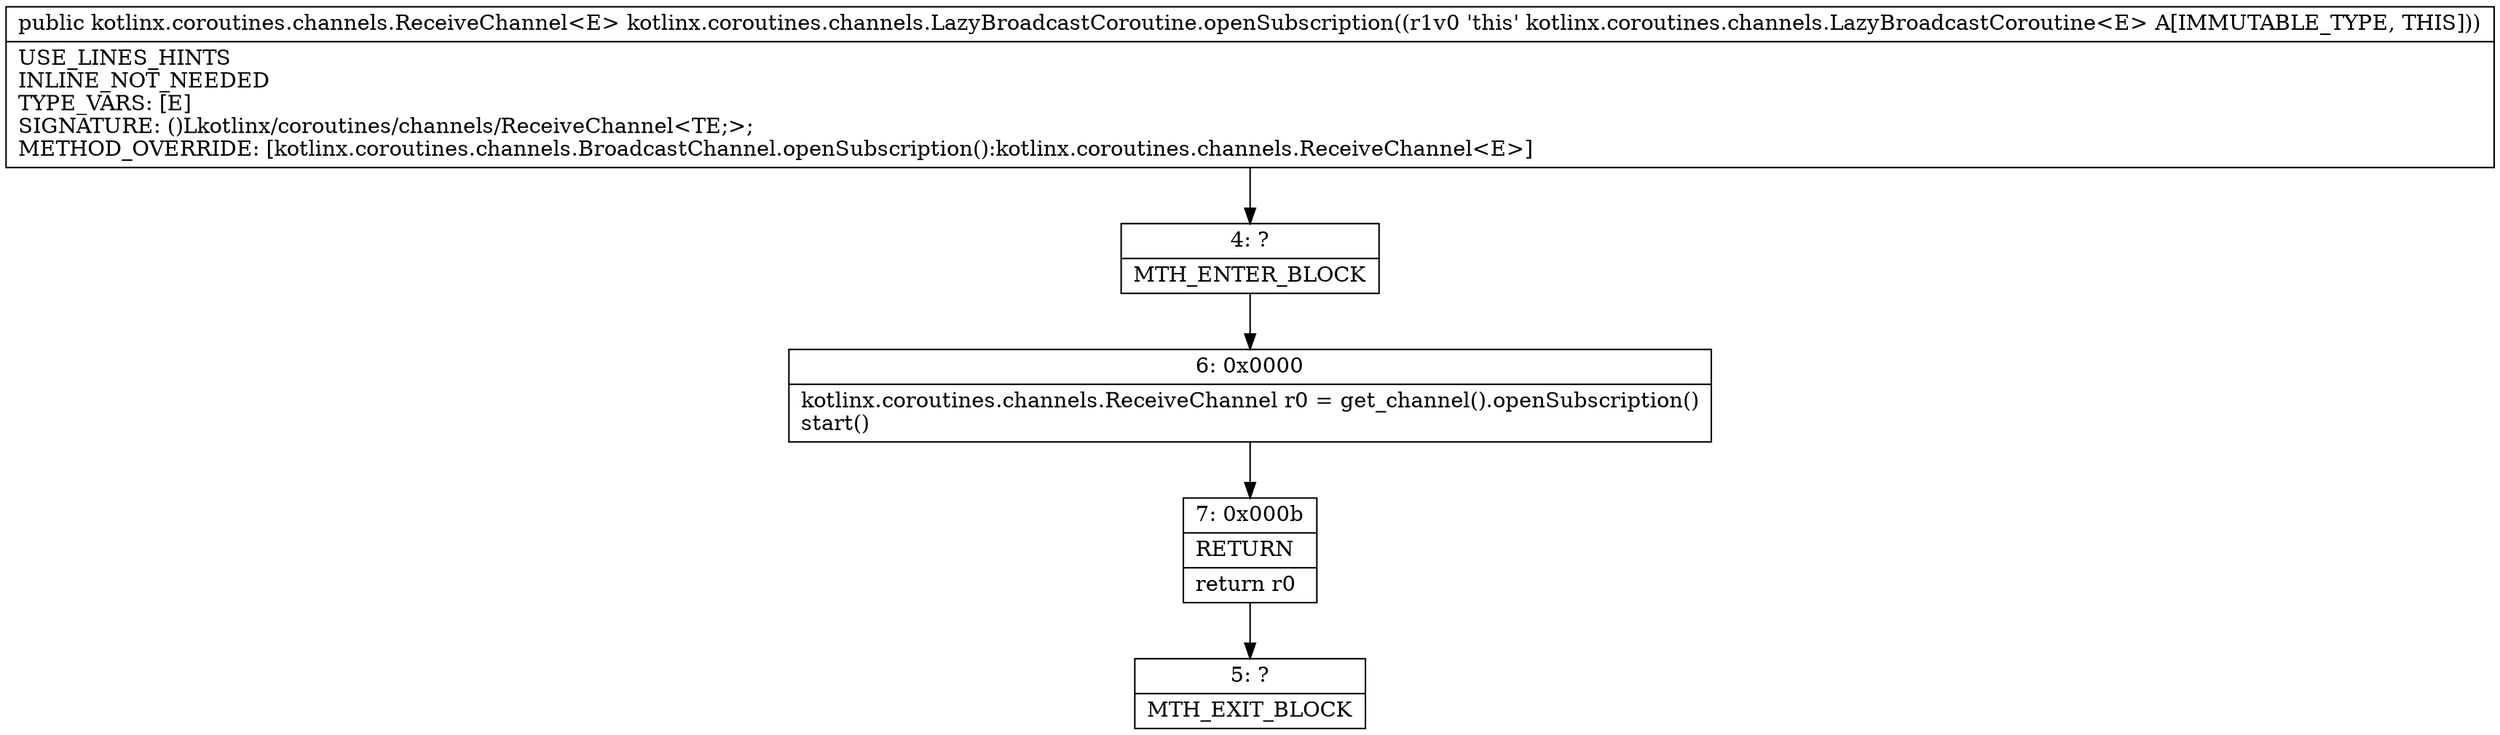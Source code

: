 digraph "CFG forkotlinx.coroutines.channels.LazyBroadcastCoroutine.openSubscription()Lkotlinx\/coroutines\/channels\/ReceiveChannel;" {
Node_4 [shape=record,label="{4\:\ ?|MTH_ENTER_BLOCK\l}"];
Node_6 [shape=record,label="{6\:\ 0x0000|kotlinx.coroutines.channels.ReceiveChannel r0 = get_channel().openSubscription()\lstart()\l}"];
Node_7 [shape=record,label="{7\:\ 0x000b|RETURN\l|return r0\l}"];
Node_5 [shape=record,label="{5\:\ ?|MTH_EXIT_BLOCK\l}"];
MethodNode[shape=record,label="{public kotlinx.coroutines.channels.ReceiveChannel\<E\> kotlinx.coroutines.channels.LazyBroadcastCoroutine.openSubscription((r1v0 'this' kotlinx.coroutines.channels.LazyBroadcastCoroutine\<E\> A[IMMUTABLE_TYPE, THIS]))  | USE_LINES_HINTS\lINLINE_NOT_NEEDED\lTYPE_VARS: [E]\lSIGNATURE: ()Lkotlinx\/coroutines\/channels\/ReceiveChannel\<TE;\>;\lMETHOD_OVERRIDE: [kotlinx.coroutines.channels.BroadcastChannel.openSubscription():kotlinx.coroutines.channels.ReceiveChannel\<E\>]\l}"];
MethodNode -> Node_4;Node_4 -> Node_6;
Node_6 -> Node_7;
Node_7 -> Node_5;
}

